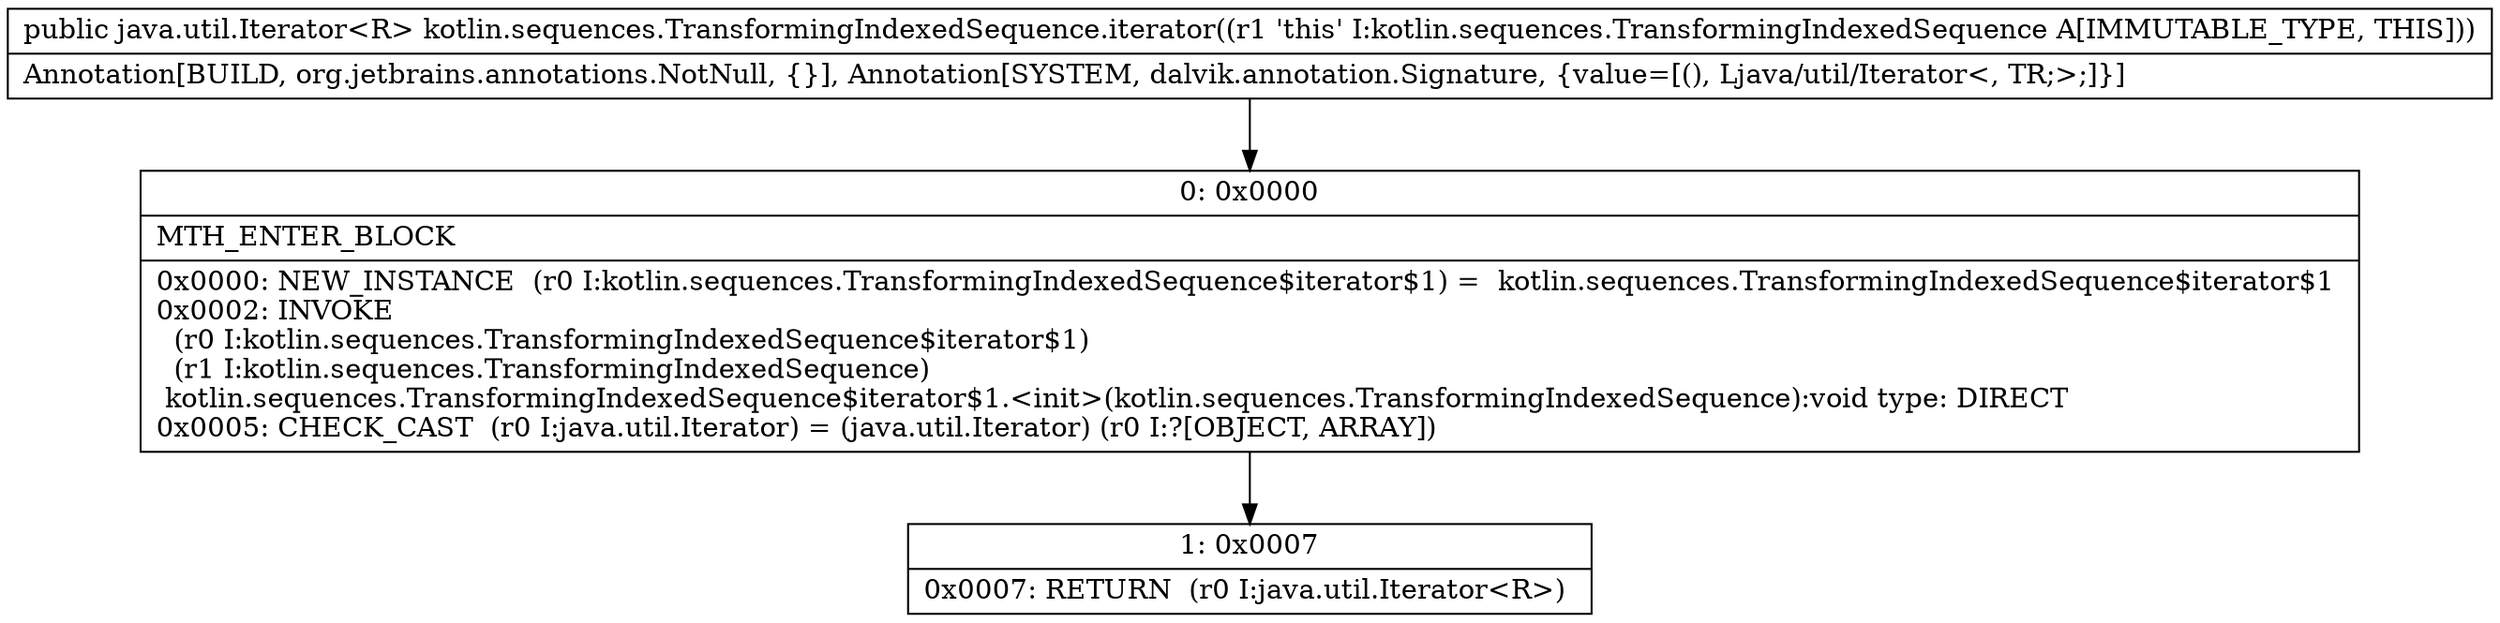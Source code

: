 digraph "CFG forkotlin.sequences.TransformingIndexedSequence.iterator()Ljava\/util\/Iterator;" {
Node_0 [shape=record,label="{0\:\ 0x0000|MTH_ENTER_BLOCK\l|0x0000: NEW_INSTANCE  (r0 I:kotlin.sequences.TransformingIndexedSequence$iterator$1) =  kotlin.sequences.TransformingIndexedSequence$iterator$1 \l0x0002: INVOKE  \l  (r0 I:kotlin.sequences.TransformingIndexedSequence$iterator$1)\l  (r1 I:kotlin.sequences.TransformingIndexedSequence)\l kotlin.sequences.TransformingIndexedSequence$iterator$1.\<init\>(kotlin.sequences.TransformingIndexedSequence):void type: DIRECT \l0x0005: CHECK_CAST  (r0 I:java.util.Iterator) = (java.util.Iterator) (r0 I:?[OBJECT, ARRAY]) \l}"];
Node_1 [shape=record,label="{1\:\ 0x0007|0x0007: RETURN  (r0 I:java.util.Iterator\<R\>) \l}"];
MethodNode[shape=record,label="{public java.util.Iterator\<R\> kotlin.sequences.TransformingIndexedSequence.iterator((r1 'this' I:kotlin.sequences.TransformingIndexedSequence A[IMMUTABLE_TYPE, THIS]))  | Annotation[BUILD, org.jetbrains.annotations.NotNull, \{\}], Annotation[SYSTEM, dalvik.annotation.Signature, \{value=[(), Ljava\/util\/Iterator\<, TR;\>;]\}]\l}"];
MethodNode -> Node_0;
Node_0 -> Node_1;
}

